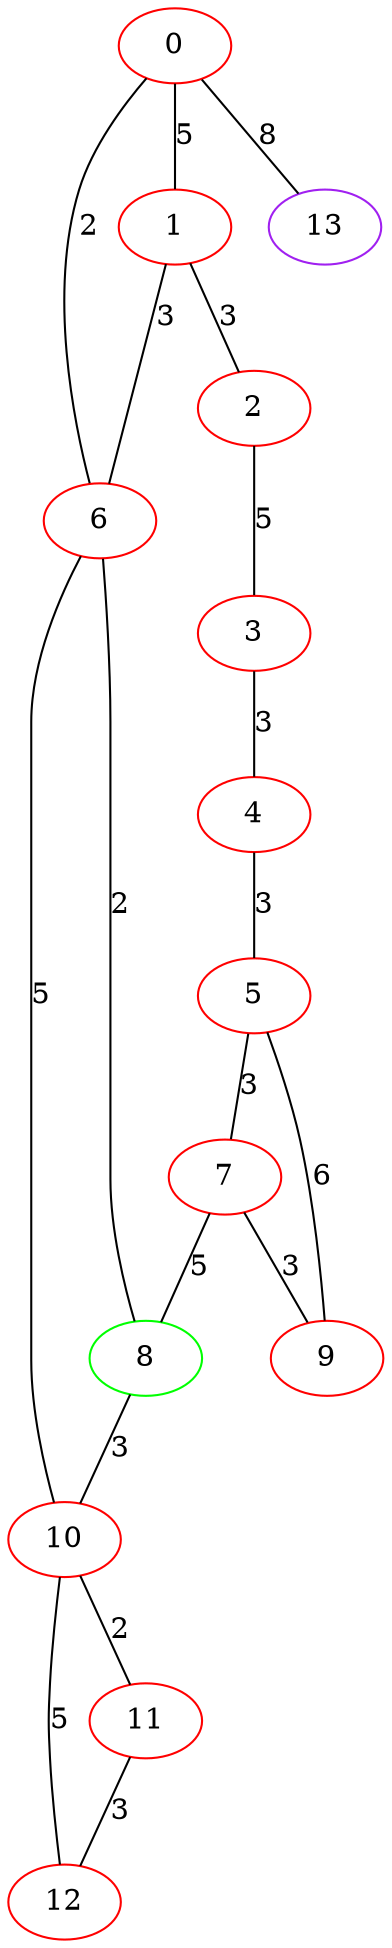 graph "" {
0 [color=red, weight=1];
1 [color=red, weight=1];
2 [color=red, weight=1];
3 [color=red, weight=1];
4 [color=red, weight=1];
5 [color=red, weight=1];
6 [color=red, weight=1];
7 [color=red, weight=1];
8 [color=green, weight=2];
9 [color=red, weight=1];
10 [color=red, weight=1];
11 [color=red, weight=1];
12 [color=red, weight=1];
13 [color=purple, weight=4];
0 -- 1  [key=0, label=5];
0 -- 13  [key=0, label=8];
0 -- 6  [key=0, label=2];
1 -- 2  [key=0, label=3];
1 -- 6  [key=0, label=3];
2 -- 3  [key=0, label=5];
3 -- 4  [key=0, label=3];
4 -- 5  [key=0, label=3];
5 -- 9  [key=0, label=6];
5 -- 7  [key=0, label=3];
6 -- 10  [key=0, label=5];
6 -- 8  [key=0, label=2];
7 -- 8  [key=0, label=5];
7 -- 9  [key=0, label=3];
8 -- 10  [key=0, label=3];
10 -- 11  [key=0, label=2];
10 -- 12  [key=0, label=5];
11 -- 12  [key=0, label=3];
}
